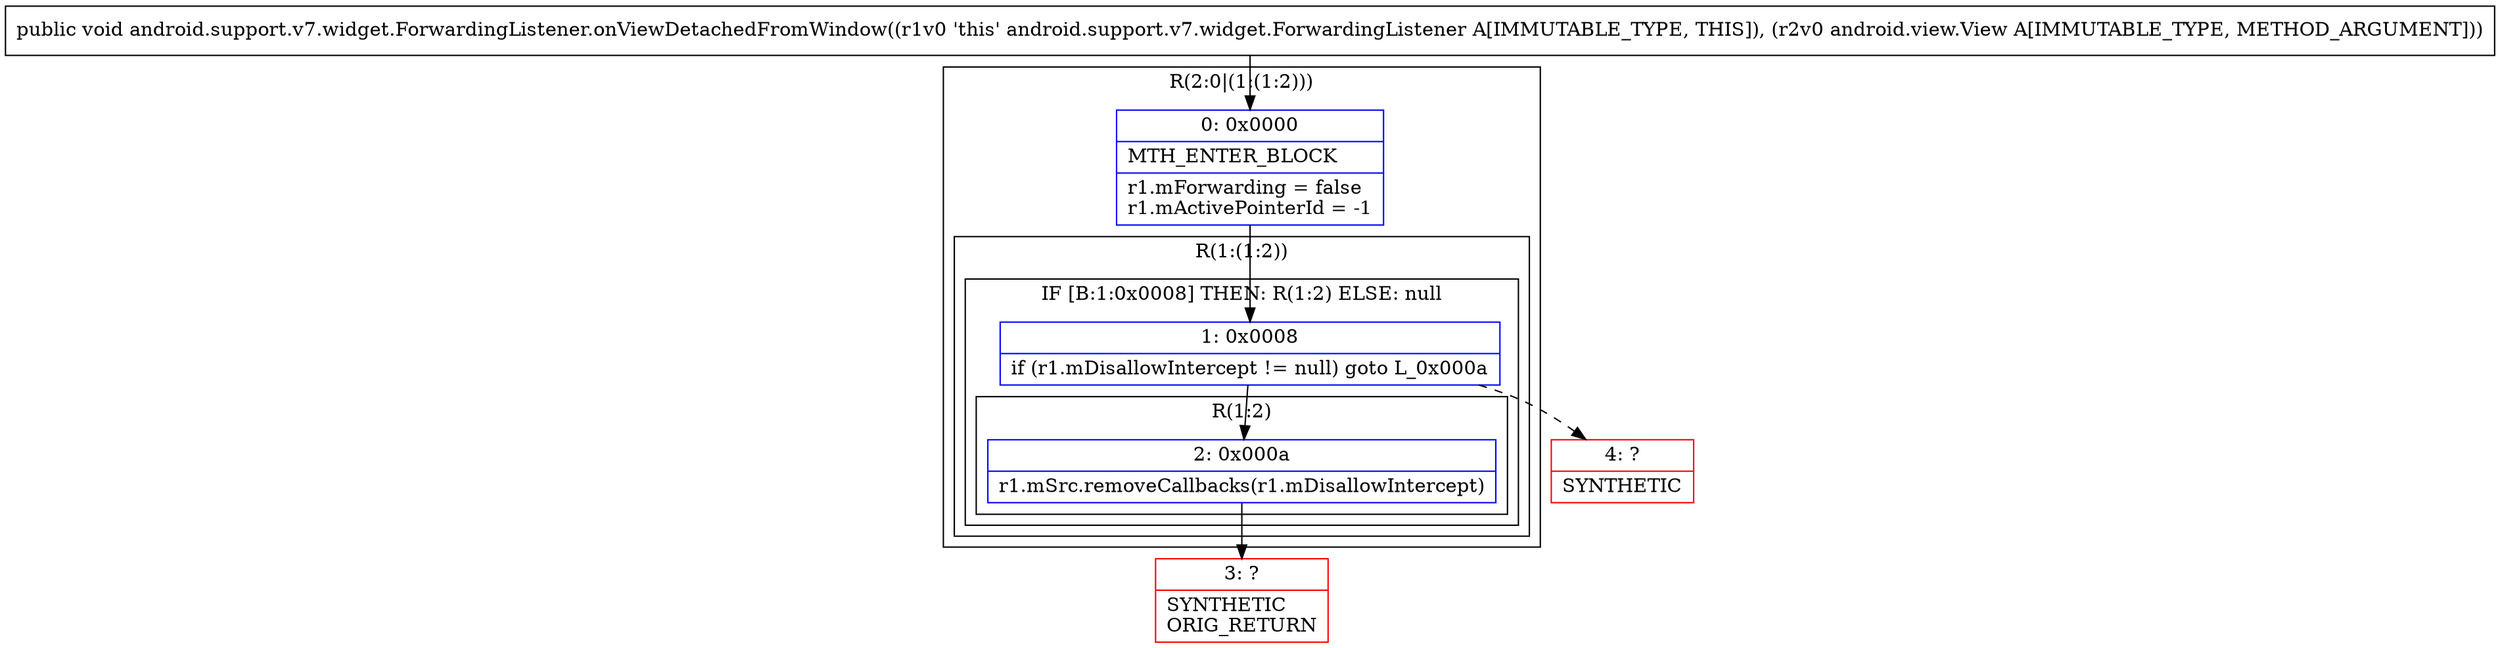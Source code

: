 digraph "CFG forandroid.support.v7.widget.ForwardingListener.onViewDetachedFromWindow(Landroid\/view\/View;)V" {
subgraph cluster_Region_397315155 {
label = "R(2:0|(1:(1:2)))";
node [shape=record,color=blue];
Node_0 [shape=record,label="{0\:\ 0x0000|MTH_ENTER_BLOCK\l|r1.mForwarding = false\lr1.mActivePointerId = \-1\l}"];
subgraph cluster_Region_1637869366 {
label = "R(1:(1:2))";
node [shape=record,color=blue];
subgraph cluster_IfRegion_2055269646 {
label = "IF [B:1:0x0008] THEN: R(1:2) ELSE: null";
node [shape=record,color=blue];
Node_1 [shape=record,label="{1\:\ 0x0008|if (r1.mDisallowIntercept != null) goto L_0x000a\l}"];
subgraph cluster_Region_698524174 {
label = "R(1:2)";
node [shape=record,color=blue];
Node_2 [shape=record,label="{2\:\ 0x000a|r1.mSrc.removeCallbacks(r1.mDisallowIntercept)\l}"];
}
}
}
}
Node_3 [shape=record,color=red,label="{3\:\ ?|SYNTHETIC\lORIG_RETURN\l}"];
Node_4 [shape=record,color=red,label="{4\:\ ?|SYNTHETIC\l}"];
MethodNode[shape=record,label="{public void android.support.v7.widget.ForwardingListener.onViewDetachedFromWindow((r1v0 'this' android.support.v7.widget.ForwardingListener A[IMMUTABLE_TYPE, THIS]), (r2v0 android.view.View A[IMMUTABLE_TYPE, METHOD_ARGUMENT])) }"];
MethodNode -> Node_0;
Node_0 -> Node_1;
Node_1 -> Node_2;
Node_1 -> Node_4[style=dashed];
Node_2 -> Node_3;
}

